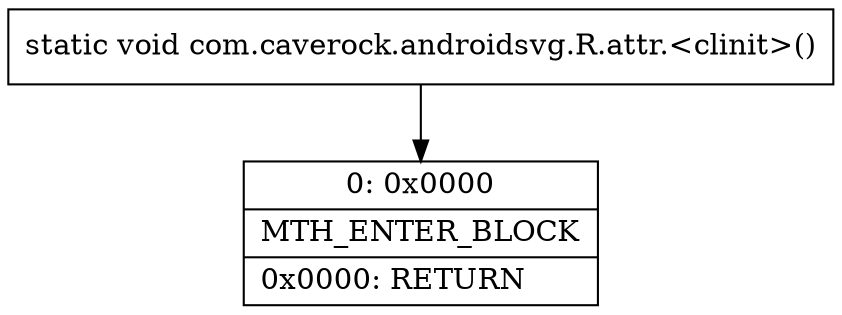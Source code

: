 digraph "CFG forcom.caverock.androidsvg.R.attr.\<clinit\>()V" {
Node_0 [shape=record,label="{0\:\ 0x0000|MTH_ENTER_BLOCK\l|0x0000: RETURN   \l}"];
MethodNode[shape=record,label="{static void com.caverock.androidsvg.R.attr.\<clinit\>() }"];
MethodNode -> Node_0;
}

